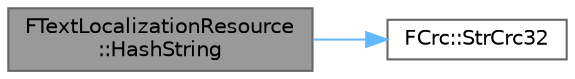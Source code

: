 digraph "FTextLocalizationResource::HashString"
{
 // INTERACTIVE_SVG=YES
 // LATEX_PDF_SIZE
  bgcolor="transparent";
  edge [fontname=Helvetica,fontsize=10,labelfontname=Helvetica,labelfontsize=10];
  node [fontname=Helvetica,fontsize=10,shape=box,height=0.2,width=0.4];
  rankdir="LR";
  Node1 [id="Node000001",label="FTextLocalizationResource\l::HashString",height=0.2,width=0.4,color="gray40", fillcolor="grey60", style="filled", fontcolor="black",tooltip="Utility to produce a hash for a string (as used by SourceStringHash)"];
  Node1 -> Node2 [id="edge1_Node000001_Node000002",color="steelblue1",style="solid",tooltip=" "];
  Node2 [id="Node000002",label="FCrc::StrCrc32",height=0.2,width=0.4,color="grey40", fillcolor="white", style="filled",URL="$d1/d95/structFCrc.html#a18c217ca8596bfab16a81430d7d85545",tooltip="String CRC."];
}
